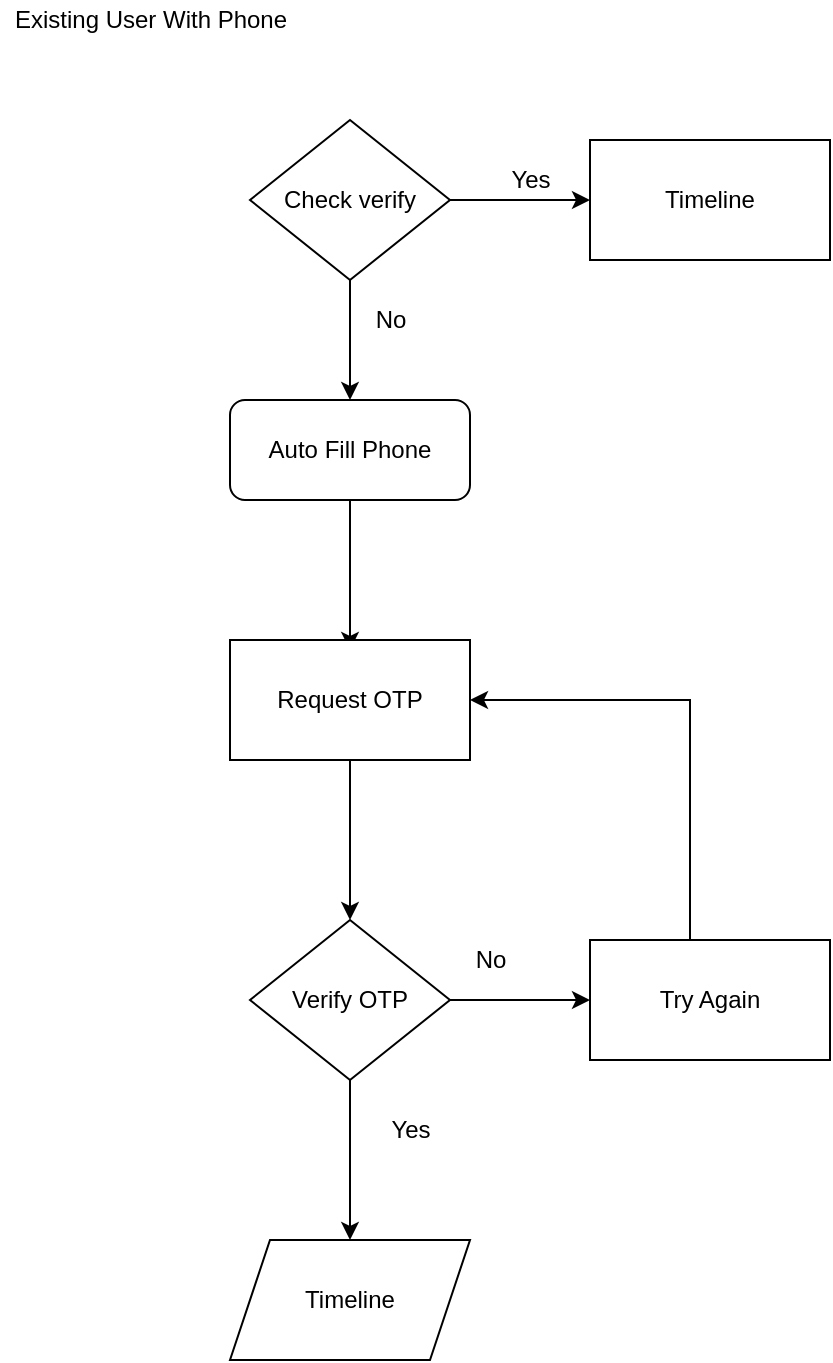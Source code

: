 <mxfile version="13.10.3" type="device"><diagram id="C5RBs43oDa-KdzZeNtuy" name="Page-1"><mxGraphModel dx="1038" dy="523" grid="1" gridSize="10" guides="1" tooltips="1" connect="1" arrows="1" fold="1" page="1" pageScale="1" pageWidth="827" pageHeight="1169" math="0" shadow="0"><root><mxCell id="WIyWlLk6GJQsqaUBKTNV-0"/><mxCell id="WIyWlLk6GJQsqaUBKTNV-1" parent="WIyWlLk6GJQsqaUBKTNV-0"/><mxCell id="t0l5KIBDwPjUbNqGgaU4-21" value="Existing User With Phone" style="text;html=1;align=center;verticalAlign=middle;resizable=0;points=[];autosize=1;" vertex="1" parent="WIyWlLk6GJQsqaUBKTNV-1"><mxGeometry x="35" y="20" width="150" height="20" as="geometry"/></mxCell><mxCell id="t0l5KIBDwPjUbNqGgaU4-3" value="" style="edgeStyle=orthogonalEdgeStyle;rounded=0;orthogonalLoop=1;jettySize=auto;html=1;" edge="1" parent="WIyWlLk6GJQsqaUBKTNV-1" source="t0l5KIBDwPjUbNqGgaU4-1" target="t0l5KIBDwPjUbNqGgaU4-2"><mxGeometry relative="1" as="geometry"/></mxCell><mxCell id="t0l5KIBDwPjUbNqGgaU4-24" value="" style="edgeStyle=orthogonalEdgeStyle;rounded=0;orthogonalLoop=1;jettySize=auto;html=1;" edge="1" parent="WIyWlLk6GJQsqaUBKTNV-1" source="t0l5KIBDwPjUbNqGgaU4-1" target="t0l5KIBDwPjUbNqGgaU4-23"><mxGeometry relative="1" as="geometry"/></mxCell><mxCell id="t0l5KIBDwPjUbNqGgaU4-1" value="Check verify" style="rhombus;whiteSpace=wrap;html=1;" vertex="1" parent="WIyWlLk6GJQsqaUBKTNV-1"><mxGeometry x="160" y="80" width="100" height="80" as="geometry"/></mxCell><mxCell id="t0l5KIBDwPjUbNqGgaU4-5" value="" style="edgeStyle=orthogonalEdgeStyle;rounded=0;orthogonalLoop=1;jettySize=auto;html=1;" edge="1" parent="WIyWlLk6GJQsqaUBKTNV-1" source="t0l5KIBDwPjUbNqGgaU4-2"><mxGeometry relative="1" as="geometry"><mxPoint x="210" y="345" as="targetPoint"/></mxGeometry></mxCell><mxCell id="t0l5KIBDwPjUbNqGgaU4-2" value="Auto Fill Phone" style="rounded=1;whiteSpace=wrap;html=1;" vertex="1" parent="WIyWlLk6GJQsqaUBKTNV-1"><mxGeometry x="150" y="220" width="120" height="50" as="geometry"/></mxCell><mxCell id="t0l5KIBDwPjUbNqGgaU4-8" value="" style="edgeStyle=orthogonalEdgeStyle;rounded=0;orthogonalLoop=1;jettySize=auto;html=1;" edge="1" parent="WIyWlLk6GJQsqaUBKTNV-1" source="t0l5KIBDwPjUbNqGgaU4-6"><mxGeometry relative="1" as="geometry"><mxPoint x="210" y="480" as="targetPoint"/></mxGeometry></mxCell><mxCell id="t0l5KIBDwPjUbNqGgaU4-6" value="Request OTP" style="rounded=0;whiteSpace=wrap;html=1;" vertex="1" parent="WIyWlLk6GJQsqaUBKTNV-1"><mxGeometry x="150" y="340" width="120" height="60" as="geometry"/></mxCell><mxCell id="t0l5KIBDwPjUbNqGgaU4-11" value="" style="edgeStyle=orthogonalEdgeStyle;rounded=0;orthogonalLoop=1;jettySize=auto;html=1;" edge="1" parent="WIyWlLk6GJQsqaUBKTNV-1" source="t0l5KIBDwPjUbNqGgaU4-9"><mxGeometry relative="1" as="geometry"><mxPoint x="210" y="640" as="targetPoint"/></mxGeometry></mxCell><mxCell id="t0l5KIBDwPjUbNqGgaU4-14" value="" style="edgeStyle=orthogonalEdgeStyle;rounded=0;orthogonalLoop=1;jettySize=auto;html=1;" edge="1" parent="WIyWlLk6GJQsqaUBKTNV-1" source="t0l5KIBDwPjUbNqGgaU4-9" target="t0l5KIBDwPjUbNqGgaU4-13"><mxGeometry relative="1" as="geometry"/></mxCell><mxCell id="t0l5KIBDwPjUbNqGgaU4-9" value="Verify OTP" style="rhombus;whiteSpace=wrap;html=1;" vertex="1" parent="WIyWlLk6GJQsqaUBKTNV-1"><mxGeometry x="160" y="480" width="100" height="80" as="geometry"/></mxCell><mxCell id="t0l5KIBDwPjUbNqGgaU4-12" value="Timeline" style="shape=parallelogram;perimeter=parallelogramPerimeter;whiteSpace=wrap;html=1;fixedSize=1;" vertex="1" parent="WIyWlLk6GJQsqaUBKTNV-1"><mxGeometry x="150" y="640" width="120" height="60" as="geometry"/></mxCell><mxCell id="t0l5KIBDwPjUbNqGgaU4-18" value="" style="edgeStyle=orthogonalEdgeStyle;rounded=0;orthogonalLoop=1;jettySize=auto;html=1;entryX=1;entryY=0.5;entryDx=0;entryDy=0;" edge="1" parent="WIyWlLk6GJQsqaUBKTNV-1" source="t0l5KIBDwPjUbNqGgaU4-13" target="t0l5KIBDwPjUbNqGgaU4-6"><mxGeometry relative="1" as="geometry"><mxPoint x="390" y="410" as="targetPoint"/><Array as="points"><mxPoint x="380" y="370"/></Array></mxGeometry></mxCell><mxCell id="t0l5KIBDwPjUbNqGgaU4-13" value="Try Again" style="whiteSpace=wrap;html=1;" vertex="1" parent="WIyWlLk6GJQsqaUBKTNV-1"><mxGeometry x="330" y="490" width="120" height="60" as="geometry"/></mxCell><mxCell id="t0l5KIBDwPjUbNqGgaU4-19" value="No" style="text;html=1;align=center;verticalAlign=middle;resizable=0;points=[];autosize=1;" vertex="1" parent="WIyWlLk6GJQsqaUBKTNV-1"><mxGeometry x="265" y="490" width="30" height="20" as="geometry"/></mxCell><mxCell id="t0l5KIBDwPjUbNqGgaU4-20" value="Yes" style="text;html=1;align=center;verticalAlign=middle;resizable=0;points=[];autosize=1;" vertex="1" parent="WIyWlLk6GJQsqaUBKTNV-1"><mxGeometry x="225" y="575" width="30" height="20" as="geometry"/></mxCell><mxCell id="t0l5KIBDwPjUbNqGgaU4-22" value="No" style="text;html=1;align=center;verticalAlign=middle;resizable=0;points=[];autosize=1;" vertex="1" parent="WIyWlLk6GJQsqaUBKTNV-1"><mxGeometry x="215" y="170" width="30" height="20" as="geometry"/></mxCell><mxCell id="t0l5KIBDwPjUbNqGgaU4-23" value="Timeline" style="whiteSpace=wrap;html=1;" vertex="1" parent="WIyWlLk6GJQsqaUBKTNV-1"><mxGeometry x="330" y="90" width="120" height="60" as="geometry"/></mxCell><mxCell id="t0l5KIBDwPjUbNqGgaU4-25" value="Yes" style="text;html=1;align=center;verticalAlign=middle;resizable=0;points=[];autosize=1;" vertex="1" parent="WIyWlLk6GJQsqaUBKTNV-1"><mxGeometry x="285" y="100" width="30" height="20" as="geometry"/></mxCell></root></mxGraphModel></diagram></mxfile>
